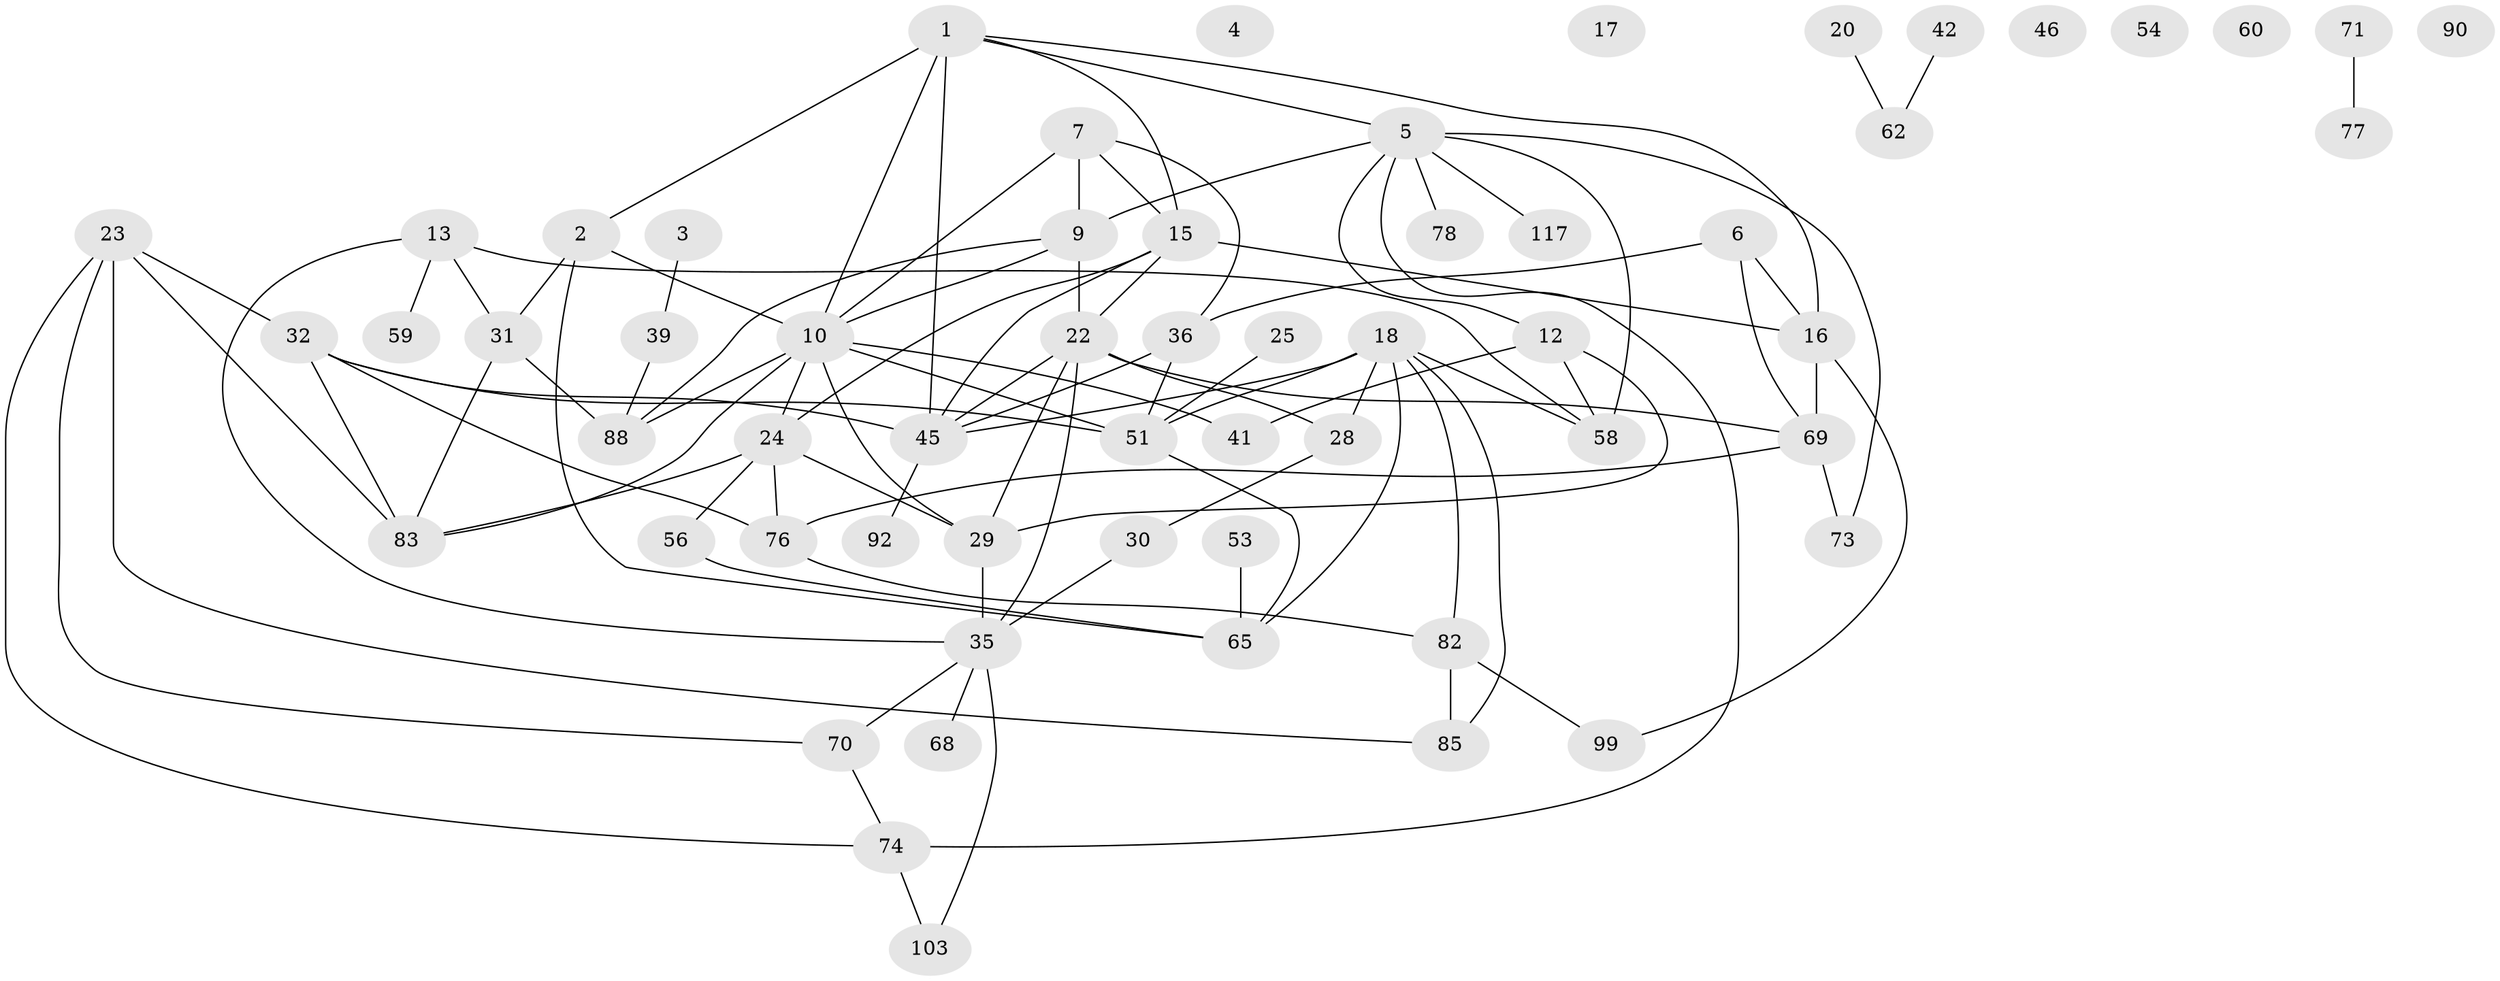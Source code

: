 // original degree distribution, {4: 0.13445378151260504, 2: 0.20168067226890757, 1: 0.19327731092436976, 0: 0.04201680672268908, 5: 0.11764705882352941, 7: 0.025210084033613446, 3: 0.2689075630252101, 6: 0.01680672268907563}
// Generated by graph-tools (version 1.1) at 2025/16/03/04/25 18:16:28]
// undirected, 59 vertices, 97 edges
graph export_dot {
graph [start="1"]
  node [color=gray90,style=filled];
  1 [super="+14"];
  2 [super="+43"];
  3;
  4;
  5 [super="+93+8+26"];
  6 [super="+87"];
  7;
  9 [super="+52+11"];
  10 [super="+50+40+49"];
  12 [super="+97+114+119"];
  13 [super="+84"];
  15 [super="+47"];
  16 [super="+118+109+79"];
  17 [super="+44"];
  18 [super="+81+19"];
  20;
  22 [super="+107"];
  23 [super="+113+61"];
  24 [super="+111"];
  25;
  28;
  29 [super="+48"];
  30 [super="+108+80"];
  31 [super="+37"];
  32 [super="+38+33+95"];
  35 [super="+91"];
  36 [super="+66"];
  39 [super="+86"];
  41;
  42 [super="+104"];
  45 [super="+94"];
  46;
  51 [super="+67+55"];
  53;
  54;
  56 [super="+75"];
  58;
  59;
  60;
  62;
  65;
  68 [super="+106"];
  69 [super="+89+98"];
  70;
  71;
  73;
  74 [super="+116"];
  76 [super="+96+100"];
  77;
  78;
  82;
  83;
  85;
  88;
  90;
  92;
  99;
  103;
  117;
  1 -- 10 [weight=2];
  1 -- 16;
  1 -- 45 [weight=2];
  1 -- 5;
  1 -- 15;
  1 -- 2;
  2 -- 65;
  2 -- 10;
  2 -- 31;
  3 -- 39;
  5 -- 58 [weight=3];
  5 -- 117;
  5 -- 73;
  5 -- 74;
  5 -- 12;
  5 -- 9 [weight=3];
  5 -- 78;
  6 -- 36;
  6 -- 16;
  6 -- 69;
  7 -- 10;
  7 -- 15;
  7 -- 36;
  7 -- 9 [weight=2];
  9 -- 10;
  9 -- 22;
  9 -- 88;
  10 -- 24;
  10 -- 29;
  10 -- 51;
  10 -- 83;
  10 -- 88;
  10 -- 41;
  12 -- 58;
  12 -- 41;
  12 -- 29;
  13 -- 59;
  13 -- 31;
  13 -- 58;
  13 -- 35;
  15 -- 16;
  15 -- 24;
  15 -- 22;
  15 -- 45;
  16 -- 99;
  16 -- 69 [weight=2];
  18 -- 65;
  18 -- 51 [weight=2];
  18 -- 82;
  18 -- 45;
  18 -- 85;
  18 -- 58;
  18 -- 28;
  20 -- 62;
  22 -- 69;
  22 -- 35;
  22 -- 28;
  22 -- 29;
  22 -- 45;
  23 -- 83;
  23 -- 85;
  23 -- 70;
  23 -- 74;
  23 -- 32;
  24 -- 83;
  24 -- 76;
  24 -- 29;
  24 -- 56;
  25 -- 51;
  28 -- 30;
  29 -- 35;
  30 -- 35;
  31 -- 88;
  31 -- 83;
  32 -- 76;
  32 -- 83;
  32 -- 51;
  32 -- 45;
  35 -- 68;
  35 -- 70;
  35 -- 103;
  36 -- 51;
  36 -- 45;
  39 -- 88;
  42 -- 62;
  45 -- 92;
  51 -- 65;
  53 -- 65;
  56 -- 65;
  69 -- 73;
  69 -- 76;
  70 -- 74;
  71 -- 77;
  74 -- 103;
  76 -- 82;
  82 -- 85;
  82 -- 99;
}

